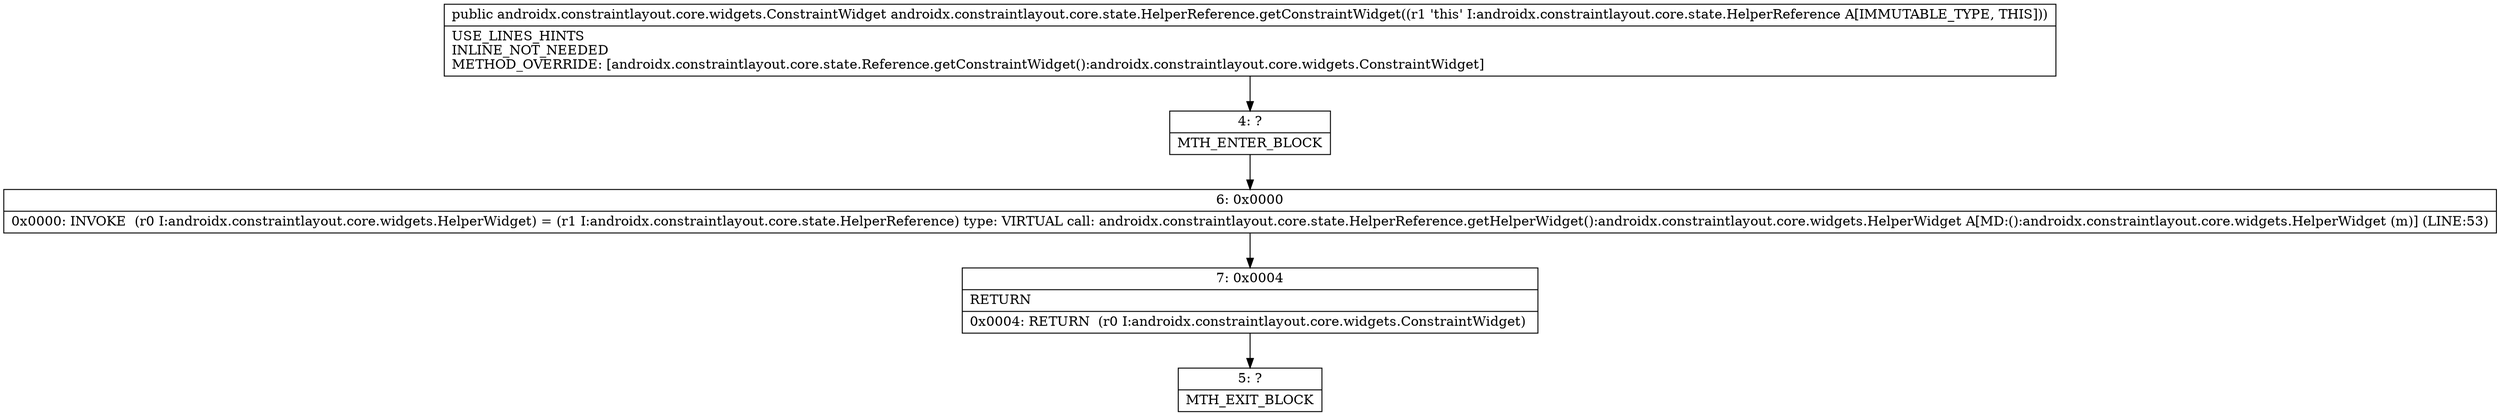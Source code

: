 digraph "CFG forandroidx.constraintlayout.core.state.HelperReference.getConstraintWidget()Landroidx\/constraintlayout\/core\/widgets\/ConstraintWidget;" {
Node_4 [shape=record,label="{4\:\ ?|MTH_ENTER_BLOCK\l}"];
Node_6 [shape=record,label="{6\:\ 0x0000|0x0000: INVOKE  (r0 I:androidx.constraintlayout.core.widgets.HelperWidget) = (r1 I:androidx.constraintlayout.core.state.HelperReference) type: VIRTUAL call: androidx.constraintlayout.core.state.HelperReference.getHelperWidget():androidx.constraintlayout.core.widgets.HelperWidget A[MD:():androidx.constraintlayout.core.widgets.HelperWidget (m)] (LINE:53)\l}"];
Node_7 [shape=record,label="{7\:\ 0x0004|RETURN\l|0x0004: RETURN  (r0 I:androidx.constraintlayout.core.widgets.ConstraintWidget) \l}"];
Node_5 [shape=record,label="{5\:\ ?|MTH_EXIT_BLOCK\l}"];
MethodNode[shape=record,label="{public androidx.constraintlayout.core.widgets.ConstraintWidget androidx.constraintlayout.core.state.HelperReference.getConstraintWidget((r1 'this' I:androidx.constraintlayout.core.state.HelperReference A[IMMUTABLE_TYPE, THIS]))  | USE_LINES_HINTS\lINLINE_NOT_NEEDED\lMETHOD_OVERRIDE: [androidx.constraintlayout.core.state.Reference.getConstraintWidget():androidx.constraintlayout.core.widgets.ConstraintWidget]\l}"];
MethodNode -> Node_4;Node_4 -> Node_6;
Node_6 -> Node_7;
Node_7 -> Node_5;
}

